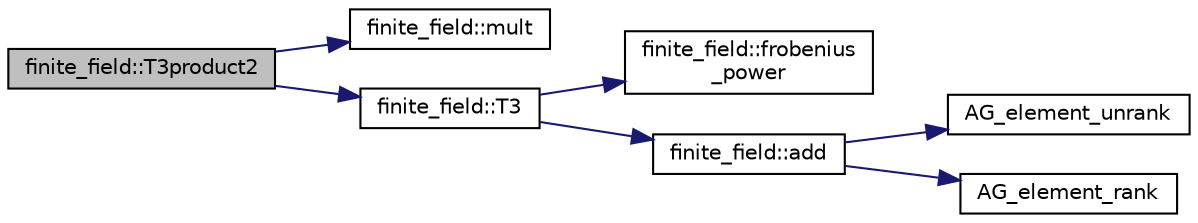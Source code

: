 digraph "finite_field::T3product2"
{
  edge [fontname="Helvetica",fontsize="10",labelfontname="Helvetica",labelfontsize="10"];
  node [fontname="Helvetica",fontsize="10",shape=record];
  rankdir="LR";
  Node18828 [label="finite_field::T3product2",height=0.2,width=0.4,color="black", fillcolor="grey75", style="filled", fontcolor="black"];
  Node18828 -> Node18829 [color="midnightblue",fontsize="10",style="solid",fontname="Helvetica"];
  Node18829 [label="finite_field::mult",height=0.2,width=0.4,color="black", fillcolor="white", style="filled",URL="$df/d5a/classfinite__field.html#a24fb5917aa6d4d656fd855b7f44a13b0"];
  Node18828 -> Node18830 [color="midnightblue",fontsize="10",style="solid",fontname="Helvetica"];
  Node18830 [label="finite_field::T3",height=0.2,width=0.4,color="black", fillcolor="white", style="filled",URL="$df/d5a/classfinite__field.html#a463977c31334b52c78957f56076ba595"];
  Node18830 -> Node18831 [color="midnightblue",fontsize="10",style="solid",fontname="Helvetica"];
  Node18831 [label="finite_field::frobenius\l_power",height=0.2,width=0.4,color="black", fillcolor="white", style="filled",URL="$df/d5a/classfinite__field.html#aec23e43aaefc0ed601cdfa3139496a92"];
  Node18830 -> Node18832 [color="midnightblue",fontsize="10",style="solid",fontname="Helvetica"];
  Node18832 [label="finite_field::add",height=0.2,width=0.4,color="black", fillcolor="white", style="filled",URL="$df/d5a/classfinite__field.html#a8f12328a27500f3c7be0c849ebbc9d14"];
  Node18832 -> Node18833 [color="midnightblue",fontsize="10",style="solid",fontname="Helvetica"];
  Node18833 [label="AG_element_unrank",height=0.2,width=0.4,color="black", fillcolor="white", style="filled",URL="$d4/d67/geometry_8h.html#a4a33b86c87b2879b97cfa1327abe2885"];
  Node18832 -> Node18834 [color="midnightblue",fontsize="10",style="solid",fontname="Helvetica"];
  Node18834 [label="AG_element_rank",height=0.2,width=0.4,color="black", fillcolor="white", style="filled",URL="$d4/d67/geometry_8h.html#ab2ac908d07dd8038fd996e26bdc75c17"];
}
